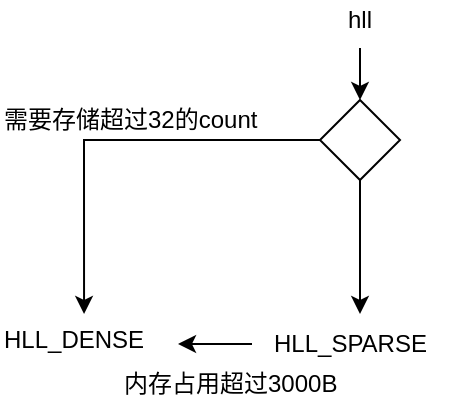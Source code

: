 <mxfile version="12.2.8" type="device" pages="1"><diagram id="BiCIDfpuaakn1_2sTUcI" name="Page-1"><mxGraphModel dx="1408" dy="787" grid="1" gridSize="10" guides="1" tooltips="1" connect="1" arrows="1" fold="1" page="1" pageScale="1" pageWidth="850" pageHeight="1100" math="0" shadow="0"><root><mxCell id="0"/><mxCell id="1" parent="0"/><mxCell id="ZlJX9CSmGuj2jKI55ffk-1" value="hll" style="text;html=1;resizable=0;points=[];autosize=1;align=left;verticalAlign=top;spacingTop=-4;" vertex="1" parent="1"><mxGeometry x="322" y="150" width="30" height="20" as="geometry"/></mxCell><mxCell id="ZlJX9CSmGuj2jKI55ffk-7" style="edgeStyle=orthogonalEdgeStyle;rounded=0;orthogonalLoop=1;jettySize=auto;html=1;exitX=0;exitY=0.5;exitDx=0;exitDy=0;entryX=0.467;entryY=-0.15;entryDx=0;entryDy=0;entryPerimeter=0;" edge="1" parent="1" source="ZlJX9CSmGuj2jKI55ffk-2" target="ZlJX9CSmGuj2jKI55ffk-4"><mxGeometry relative="1" as="geometry"/></mxCell><mxCell id="ZlJX9CSmGuj2jKI55ffk-9" style="edgeStyle=orthogonalEdgeStyle;rounded=0;orthogonalLoop=1;jettySize=auto;html=1;exitX=0.5;exitY=1;exitDx=0;exitDy=0;entryX=0.5;entryY=-0.25;entryDx=0;entryDy=0;entryPerimeter=0;" edge="1" parent="1" source="ZlJX9CSmGuj2jKI55ffk-2" target="ZlJX9CSmGuj2jKI55ffk-3"><mxGeometry relative="1" as="geometry"/></mxCell><mxCell id="ZlJX9CSmGuj2jKI55ffk-2" value="" style="rhombus;whiteSpace=wrap;html=1;" vertex="1" parent="1"><mxGeometry x="310" y="200" width="40" height="40" as="geometry"/></mxCell><mxCell id="ZlJX9CSmGuj2jKI55ffk-3" value="HLL_SPARSE" style="text;html=1;resizable=0;points=[];autosize=1;align=left;verticalAlign=top;spacingTop=-4;" vertex="1" parent="1"><mxGeometry x="285" y="312" width="90" height="20" as="geometry"/></mxCell><mxCell id="ZlJX9CSmGuj2jKI55ffk-4" value="HLL_DENSE" style="text;html=1;resizable=0;points=[];autosize=1;align=left;verticalAlign=top;spacingTop=-4;" vertex="1" parent="1"><mxGeometry x="150" y="310" width="90" height="20" as="geometry"/></mxCell><mxCell id="ZlJX9CSmGuj2jKI55ffk-8" value="需要存储超过32的count" style="text;html=1;resizable=0;points=[];autosize=1;align=left;verticalAlign=top;spacingTop=-4;" vertex="1" parent="1"><mxGeometry x="150" y="200" width="140" height="20" as="geometry"/></mxCell><mxCell id="ZlJX9CSmGuj2jKI55ffk-10" value="" style="endArrow=classic;html=1;exitX=0.267;exitY=1.2;exitDx=0;exitDy=0;exitPerimeter=0;entryX=0.5;entryY=0;entryDx=0;entryDy=0;" edge="1" parent="1" source="ZlJX9CSmGuj2jKI55ffk-1" target="ZlJX9CSmGuj2jKI55ffk-2"><mxGeometry width="50" height="50" relative="1" as="geometry"><mxPoint x="420" y="190" as="sourcePoint"/><mxPoint x="470" y="140" as="targetPoint"/></mxGeometry></mxCell><mxCell id="ZlJX9CSmGuj2jKI55ffk-12" value="" style="endArrow=classic;html=1;entryX=0.989;entryY=0.6;entryDx=0;entryDy=0;entryPerimeter=0;exitX=-0.1;exitY=0.5;exitDx=0;exitDy=0;exitPerimeter=0;" edge="1" parent="1" source="ZlJX9CSmGuj2jKI55ffk-3" target="ZlJX9CSmGuj2jKI55ffk-4"><mxGeometry width="50" height="50" relative="1" as="geometry"><mxPoint x="150" y="400" as="sourcePoint"/><mxPoint x="200" y="350" as="targetPoint"/></mxGeometry></mxCell><mxCell id="ZlJX9CSmGuj2jKI55ffk-13" value="内存占用超过3000B" style="text;html=1;resizable=0;points=[];autosize=1;align=left;verticalAlign=top;spacingTop=-4;" vertex="1" parent="1"><mxGeometry x="210" y="332" width="120" height="20" as="geometry"/></mxCell></root></mxGraphModel></diagram></mxfile>